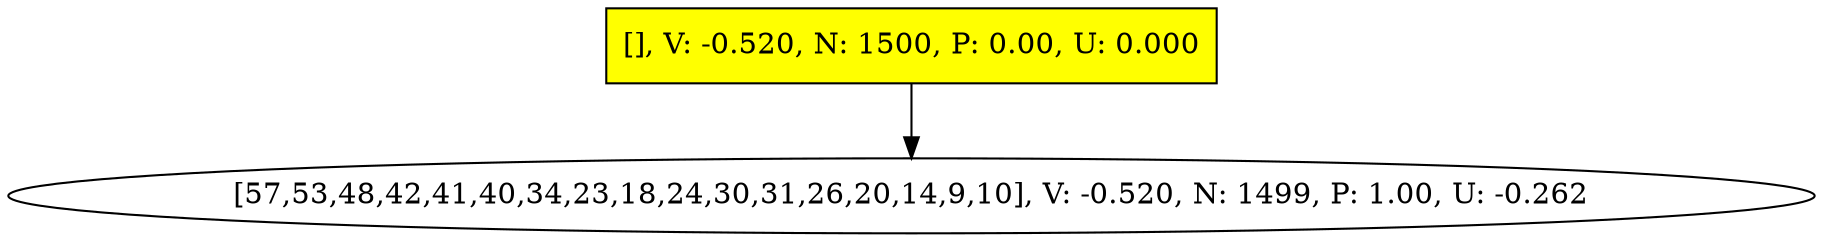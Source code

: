 digraph {node4b05eb7d46014adba3bf9172fa34fea1 [label="[], V: -0.520, N: 1500, P: 0.00, U: 0.000", shape="box", fillcolor=yellow, style=filled];
node562610354f2f42659a2cbf90ddfe9632 [label="[57,53,48,42,41,40,34,23,18,24,30,31,26,20,14,9,10], V: -0.520, N: 1499, P: 1.00, U: -0.262", shape="ellipse"];
node4b05eb7d46014adba3bf9172fa34fea1 -> node562610354f2f42659a2cbf90ddfe9632;
}